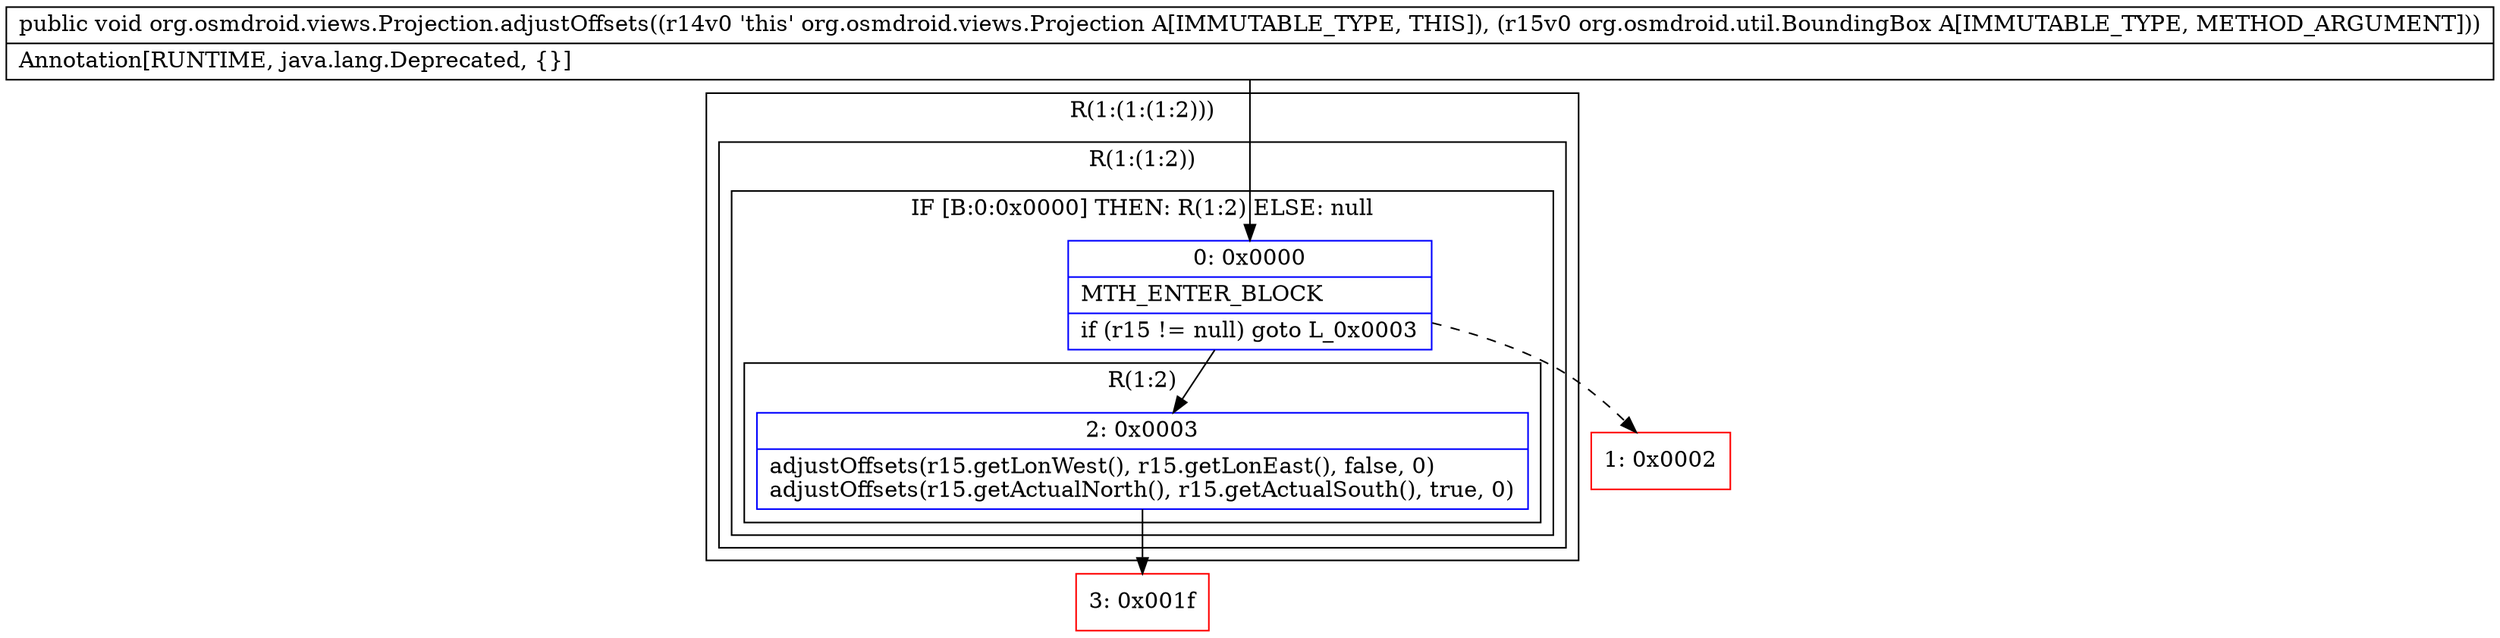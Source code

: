 digraph "CFG fororg.osmdroid.views.Projection.adjustOffsets(Lorg\/osmdroid\/util\/BoundingBox;)V" {
subgraph cluster_Region_945165771 {
label = "R(1:(1:(1:2)))";
node [shape=record,color=blue];
subgraph cluster_Region_1768568518 {
label = "R(1:(1:2))";
node [shape=record,color=blue];
subgraph cluster_IfRegion_1801888034 {
label = "IF [B:0:0x0000] THEN: R(1:2) ELSE: null";
node [shape=record,color=blue];
Node_0 [shape=record,label="{0\:\ 0x0000|MTH_ENTER_BLOCK\l|if (r15 != null) goto L_0x0003\l}"];
subgraph cluster_Region_4520235 {
label = "R(1:2)";
node [shape=record,color=blue];
Node_2 [shape=record,label="{2\:\ 0x0003|adjustOffsets(r15.getLonWest(), r15.getLonEast(), false, 0)\ladjustOffsets(r15.getActualNorth(), r15.getActualSouth(), true, 0)\l}"];
}
}
}
}
Node_1 [shape=record,color=red,label="{1\:\ 0x0002}"];
Node_3 [shape=record,color=red,label="{3\:\ 0x001f}"];
MethodNode[shape=record,label="{public void org.osmdroid.views.Projection.adjustOffsets((r14v0 'this' org.osmdroid.views.Projection A[IMMUTABLE_TYPE, THIS]), (r15v0 org.osmdroid.util.BoundingBox A[IMMUTABLE_TYPE, METHOD_ARGUMENT]))  | Annotation[RUNTIME, java.lang.Deprecated, \{\}]\l}"];
MethodNode -> Node_0;
Node_0 -> Node_1[style=dashed];
Node_0 -> Node_2;
Node_2 -> Node_3;
}


